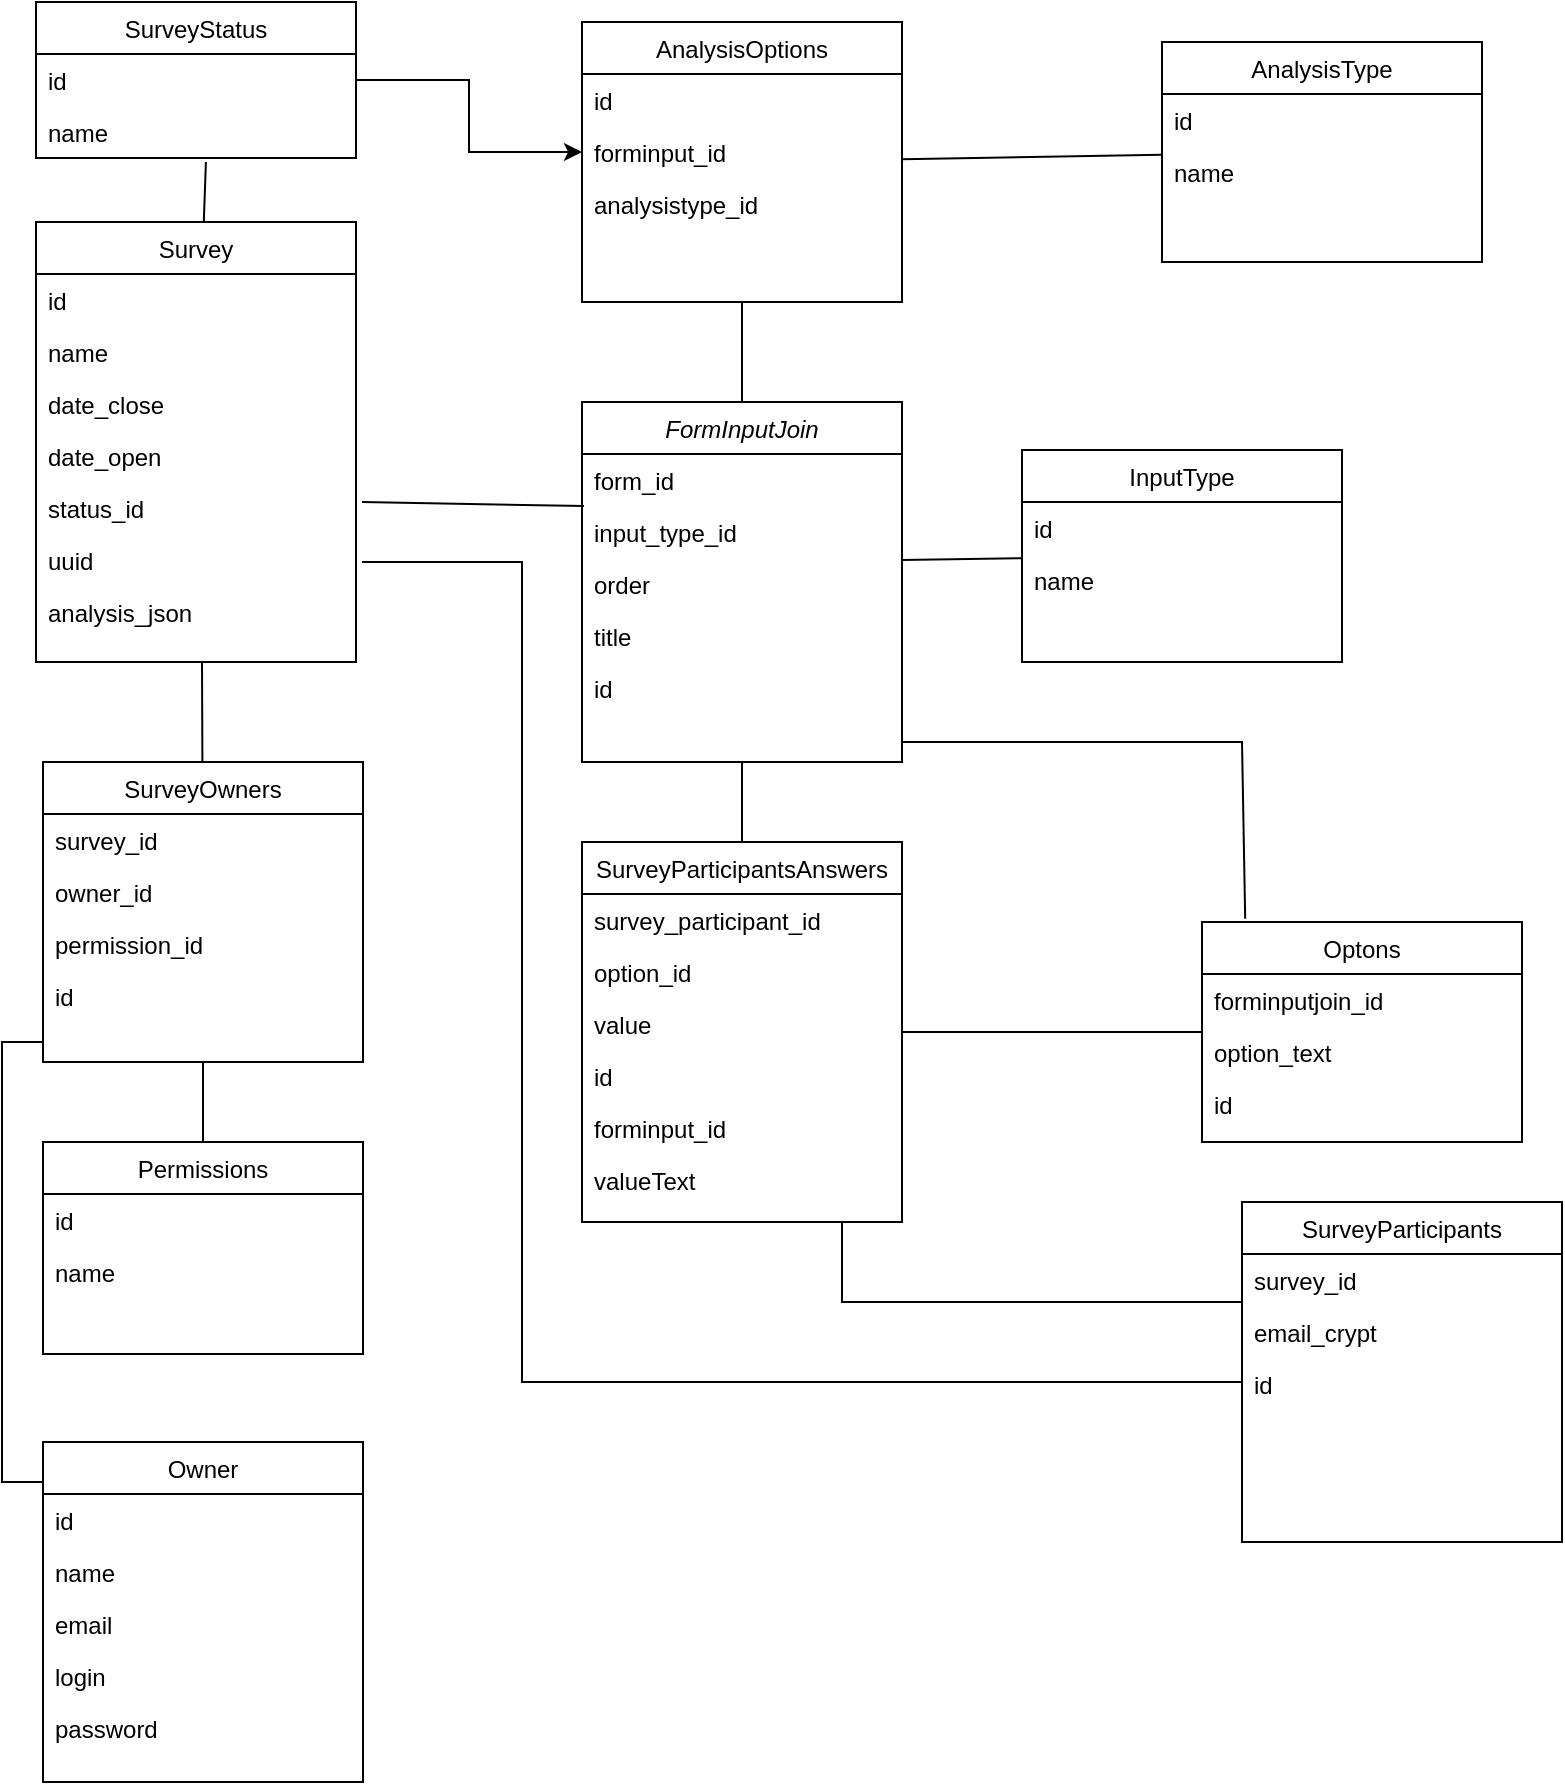<mxfile version="22.1.5" type="github">
  <diagram id="C5RBs43oDa-KdzZeNtuy" name="Page-1">
    <mxGraphModel dx="1195" dy="605" grid="1" gridSize="10" guides="1" tooltips="1" connect="1" arrows="1" fold="1" page="1" pageScale="1" pageWidth="827" pageHeight="1169" math="0" shadow="0">
      <root>
        <mxCell id="WIyWlLk6GJQsqaUBKTNV-0" />
        <mxCell id="WIyWlLk6GJQsqaUBKTNV-1" parent="WIyWlLk6GJQsqaUBKTNV-0" />
        <mxCell id="zkfFHV4jXpPFQw0GAbJ--0" value="FormInputJoin" style="swimlane;fontStyle=2;align=center;verticalAlign=top;childLayout=stackLayout;horizontal=1;startSize=26;horizontalStack=0;resizeParent=1;resizeLast=0;collapsible=1;marginBottom=0;rounded=0;shadow=0;strokeWidth=1;" parent="WIyWlLk6GJQsqaUBKTNV-1" vertex="1">
          <mxGeometry x="310" y="270" width="160" height="180" as="geometry">
            <mxRectangle x="230" y="140" width="160" height="26" as="alternateBounds" />
          </mxGeometry>
        </mxCell>
        <mxCell id="zkfFHV4jXpPFQw0GAbJ--1" value="form_id" style="text;align=left;verticalAlign=top;spacingLeft=4;spacingRight=4;overflow=hidden;rotatable=0;points=[[0,0.5],[1,0.5]];portConstraint=eastwest;" parent="zkfFHV4jXpPFQw0GAbJ--0" vertex="1">
          <mxGeometry y="26" width="160" height="26" as="geometry" />
        </mxCell>
        <mxCell id="zkfFHV4jXpPFQw0GAbJ--2" value="input_type_id" style="text;align=left;verticalAlign=top;spacingLeft=4;spacingRight=4;overflow=hidden;rotatable=0;points=[[0,0.5],[1,0.5]];portConstraint=eastwest;rounded=0;shadow=0;html=0;" parent="zkfFHV4jXpPFQw0GAbJ--0" vertex="1">
          <mxGeometry y="52" width="160" height="26" as="geometry" />
        </mxCell>
        <mxCell id="zkfFHV4jXpPFQw0GAbJ--3" value="order" style="text;align=left;verticalAlign=top;spacingLeft=4;spacingRight=4;overflow=hidden;rotatable=0;points=[[0,0.5],[1,0.5]];portConstraint=eastwest;rounded=0;shadow=0;html=0;" parent="zkfFHV4jXpPFQw0GAbJ--0" vertex="1">
          <mxGeometry y="78" width="160" height="26" as="geometry" />
        </mxCell>
        <mxCell id="u7bgGWSY8uR-W4dwmGND-0" value="title" style="text;align=left;verticalAlign=top;spacingLeft=4;spacingRight=4;overflow=hidden;rotatable=0;points=[[0,0.5],[1,0.5]];portConstraint=eastwest;rounded=0;shadow=0;html=0;" parent="zkfFHV4jXpPFQw0GAbJ--0" vertex="1">
          <mxGeometry y="104" width="160" height="26" as="geometry" />
        </mxCell>
        <mxCell id="8-GbtZwTEeItu25B0TSr-12" value="id" style="text;align=left;verticalAlign=top;spacingLeft=4;spacingRight=4;overflow=hidden;rotatable=0;points=[[0,0.5],[1,0.5]];portConstraint=eastwest;rounded=0;shadow=0;html=0;" parent="zkfFHV4jXpPFQw0GAbJ--0" vertex="1">
          <mxGeometry y="130" width="160" height="26" as="geometry" />
        </mxCell>
        <mxCell id="zkfFHV4jXpPFQw0GAbJ--17" value="InputType" style="swimlane;fontStyle=0;align=center;verticalAlign=top;childLayout=stackLayout;horizontal=1;startSize=26;horizontalStack=0;resizeParent=1;resizeLast=0;collapsible=1;marginBottom=0;rounded=0;shadow=0;strokeWidth=1;" parent="WIyWlLk6GJQsqaUBKTNV-1" vertex="1">
          <mxGeometry x="530" y="294" width="160" height="106" as="geometry">
            <mxRectangle x="550" y="140" width="160" height="26" as="alternateBounds" />
          </mxGeometry>
        </mxCell>
        <mxCell id="zkfFHV4jXpPFQw0GAbJ--18" value="id&#xa;" style="text;align=left;verticalAlign=top;spacingLeft=4;spacingRight=4;overflow=hidden;rotatable=0;points=[[0,0.5],[1,0.5]];portConstraint=eastwest;" parent="zkfFHV4jXpPFQw0GAbJ--17" vertex="1">
          <mxGeometry y="26" width="160" height="26" as="geometry" />
        </mxCell>
        <mxCell id="zkfFHV4jXpPFQw0GAbJ--19" value="name" style="text;align=left;verticalAlign=top;spacingLeft=4;spacingRight=4;overflow=hidden;rotatable=0;points=[[0,0.5],[1,0.5]];portConstraint=eastwest;rounded=0;shadow=0;html=0;" parent="zkfFHV4jXpPFQw0GAbJ--17" vertex="1">
          <mxGeometry y="52" width="160" height="26" as="geometry" />
        </mxCell>
        <mxCell id="kOu6i0DTDplSP8PJNy0f-0" value="Survey" style="swimlane;fontStyle=0;align=center;verticalAlign=top;childLayout=stackLayout;horizontal=1;startSize=26;horizontalStack=0;resizeParent=1;resizeLast=0;collapsible=1;marginBottom=0;rounded=0;shadow=0;strokeWidth=1;" parent="WIyWlLk6GJQsqaUBKTNV-1" vertex="1">
          <mxGeometry x="37" y="180" width="160" height="220" as="geometry">
            <mxRectangle x="550" y="140" width="160" height="26" as="alternateBounds" />
          </mxGeometry>
        </mxCell>
        <mxCell id="kOu6i0DTDplSP8PJNy0f-1" value="id&#xa;" style="text;align=left;verticalAlign=top;spacingLeft=4;spacingRight=4;overflow=hidden;rotatable=0;points=[[0,0.5],[1,0.5]];portConstraint=eastwest;" parent="kOu6i0DTDplSP8PJNy0f-0" vertex="1">
          <mxGeometry y="26" width="160" height="26" as="geometry" />
        </mxCell>
        <mxCell id="kOu6i0DTDplSP8PJNy0f-2" value="name" style="text;align=left;verticalAlign=top;spacingLeft=4;spacingRight=4;overflow=hidden;rotatable=0;points=[[0,0.5],[1,0.5]];portConstraint=eastwest;rounded=0;shadow=0;html=0;" parent="kOu6i0DTDplSP8PJNy0f-0" vertex="1">
          <mxGeometry y="52" width="160" height="26" as="geometry" />
        </mxCell>
        <mxCell id="kOu6i0DTDplSP8PJNy0f-6" value="date_close" style="text;align=left;verticalAlign=top;spacingLeft=4;spacingRight=4;overflow=hidden;rotatable=0;points=[[0,0.5],[1,0.5]];portConstraint=eastwest;rounded=0;shadow=0;html=0;" parent="kOu6i0DTDplSP8PJNy0f-0" vertex="1">
          <mxGeometry y="78" width="160" height="26" as="geometry" />
        </mxCell>
        <mxCell id="kOu6i0DTDplSP8PJNy0f-7" value="date_open" style="text;align=left;verticalAlign=top;spacingLeft=4;spacingRight=4;overflow=hidden;rotatable=0;points=[[0,0.5],[1,0.5]];portConstraint=eastwest;rounded=0;shadow=0;html=0;" parent="kOu6i0DTDplSP8PJNy0f-0" vertex="1">
          <mxGeometry y="104" width="160" height="26" as="geometry" />
        </mxCell>
        <mxCell id="xaTZQaY_MayB-QyOURoL-6" value="status_id" style="text;align=left;verticalAlign=top;spacingLeft=4;spacingRight=4;overflow=hidden;rotatable=0;points=[[0,0.5],[1,0.5]];portConstraint=eastwest;rounded=0;shadow=0;html=0;" vertex="1" parent="kOu6i0DTDplSP8PJNy0f-0">
          <mxGeometry y="130" width="160" height="26" as="geometry" />
        </mxCell>
        <mxCell id="xaTZQaY_MayB-QyOURoL-7" value="uuid" style="text;align=left;verticalAlign=top;spacingLeft=4;spacingRight=4;overflow=hidden;rotatable=0;points=[[0,0.5],[1,0.5]];portConstraint=eastwest;rounded=0;shadow=0;html=0;" vertex="1" parent="kOu6i0DTDplSP8PJNy0f-0">
          <mxGeometry y="156" width="160" height="26" as="geometry" />
        </mxCell>
        <mxCell id="xaTZQaY_MayB-QyOURoL-8" value="analysis_json" style="text;align=left;verticalAlign=top;spacingLeft=4;spacingRight=4;overflow=hidden;rotatable=0;points=[[0,0.5],[1,0.5]];portConstraint=eastwest;rounded=0;shadow=0;html=0;" vertex="1" parent="kOu6i0DTDplSP8PJNy0f-0">
          <mxGeometry y="182" width="160" height="26" as="geometry" />
        </mxCell>
        <mxCell id="kOu6i0DTDplSP8PJNy0f-10" value="" style="endArrow=none;html=1;rounded=0;entryX=0.006;entryY=0;entryDx=0;entryDy=0;entryPerimeter=0;" parent="WIyWlLk6GJQsqaUBKTNV-1" target="zkfFHV4jXpPFQw0GAbJ--2" edge="1">
          <mxGeometry width="50" height="50" relative="1" as="geometry">
            <mxPoint x="200" y="320" as="sourcePoint" />
            <mxPoint x="440" y="400" as="targetPoint" />
          </mxGeometry>
        </mxCell>
        <mxCell id="u7bgGWSY8uR-W4dwmGND-2" value="Owner" style="swimlane;fontStyle=0;align=center;verticalAlign=top;childLayout=stackLayout;horizontal=1;startSize=26;horizontalStack=0;resizeParent=1;resizeLast=0;collapsible=1;marginBottom=0;rounded=0;shadow=0;strokeWidth=1;" parent="WIyWlLk6GJQsqaUBKTNV-1" vertex="1">
          <mxGeometry x="40.5" y="790" width="160" height="170" as="geometry">
            <mxRectangle x="550" y="140" width="160" height="26" as="alternateBounds" />
          </mxGeometry>
        </mxCell>
        <mxCell id="u7bgGWSY8uR-W4dwmGND-3" value="id&#xa;" style="text;align=left;verticalAlign=top;spacingLeft=4;spacingRight=4;overflow=hidden;rotatable=0;points=[[0,0.5],[1,0.5]];portConstraint=eastwest;" parent="u7bgGWSY8uR-W4dwmGND-2" vertex="1">
          <mxGeometry y="26" width="160" height="26" as="geometry" />
        </mxCell>
        <mxCell id="u7bgGWSY8uR-W4dwmGND-5" value="name" style="text;align=left;verticalAlign=top;spacingLeft=4;spacingRight=4;overflow=hidden;rotatable=0;points=[[0,0.5],[1,0.5]];portConstraint=eastwest;rounded=0;shadow=0;html=0;" parent="u7bgGWSY8uR-W4dwmGND-2" vertex="1">
          <mxGeometry y="52" width="160" height="26" as="geometry" />
        </mxCell>
        <mxCell id="u7bgGWSY8uR-W4dwmGND-6" value="email" style="text;align=left;verticalAlign=top;spacingLeft=4;spacingRight=4;overflow=hidden;rotatable=0;points=[[0,0.5],[1,0.5]];portConstraint=eastwest;rounded=0;shadow=0;html=0;" parent="u7bgGWSY8uR-W4dwmGND-2" vertex="1">
          <mxGeometry y="78" width="160" height="26" as="geometry" />
        </mxCell>
        <mxCell id="u7bgGWSY8uR-W4dwmGND-7" value="login" style="text;align=left;verticalAlign=top;spacingLeft=4;spacingRight=4;overflow=hidden;rotatable=0;points=[[0,0.5],[1,0.5]];portConstraint=eastwest;rounded=0;shadow=0;html=0;" parent="u7bgGWSY8uR-W4dwmGND-2" vertex="1">
          <mxGeometry y="104" width="160" height="26" as="geometry" />
        </mxCell>
        <mxCell id="u7bgGWSY8uR-W4dwmGND-8" value="password" style="text;align=left;verticalAlign=top;spacingLeft=4;spacingRight=4;overflow=hidden;rotatable=0;points=[[0,0.5],[1,0.5]];portConstraint=eastwest;rounded=0;shadow=0;html=0;" parent="u7bgGWSY8uR-W4dwmGND-2" vertex="1">
          <mxGeometry y="130" width="160" height="26" as="geometry" />
        </mxCell>
        <mxCell id="u7bgGWSY8uR-W4dwmGND-10" value="SurveyOwners" style="swimlane;fontStyle=0;align=center;verticalAlign=top;childLayout=stackLayout;horizontal=1;startSize=26;horizontalStack=0;resizeParent=1;resizeLast=0;collapsible=1;marginBottom=0;rounded=0;shadow=0;strokeWidth=1;" parent="WIyWlLk6GJQsqaUBKTNV-1" vertex="1">
          <mxGeometry x="40.5" y="450" width="160" height="150" as="geometry">
            <mxRectangle x="550" y="140" width="160" height="26" as="alternateBounds" />
          </mxGeometry>
        </mxCell>
        <mxCell id="u7bgGWSY8uR-W4dwmGND-11" value="survey_id" style="text;align=left;verticalAlign=top;spacingLeft=4;spacingRight=4;overflow=hidden;rotatable=0;points=[[0,0.5],[1,0.5]];portConstraint=eastwest;" parent="u7bgGWSY8uR-W4dwmGND-10" vertex="1">
          <mxGeometry y="26" width="160" height="26" as="geometry" />
        </mxCell>
        <mxCell id="u7bgGWSY8uR-W4dwmGND-12" value="owner_id" style="text;align=left;verticalAlign=top;spacingLeft=4;spacingRight=4;overflow=hidden;rotatable=0;points=[[0,0.5],[1,0.5]];portConstraint=eastwest;rounded=0;shadow=0;html=0;" parent="u7bgGWSY8uR-W4dwmGND-10" vertex="1">
          <mxGeometry y="52" width="160" height="26" as="geometry" />
        </mxCell>
        <mxCell id="u7bgGWSY8uR-W4dwmGND-13" value="permission_id" style="text;align=left;verticalAlign=top;spacingLeft=4;spacingRight=4;overflow=hidden;rotatable=0;points=[[0,0.5],[1,0.5]];portConstraint=eastwest;rounded=0;shadow=0;html=0;" parent="u7bgGWSY8uR-W4dwmGND-10" vertex="1">
          <mxGeometry y="78" width="160" height="26" as="geometry" />
        </mxCell>
        <mxCell id="8-GbtZwTEeItu25B0TSr-10" value="id" style="text;align=left;verticalAlign=top;spacingLeft=4;spacingRight=4;overflow=hidden;rotatable=0;points=[[0,0.5],[1,0.5]];portConstraint=eastwest;rounded=0;shadow=0;html=0;" parent="u7bgGWSY8uR-W4dwmGND-10" vertex="1">
          <mxGeometry y="104" width="160" height="26" as="geometry" />
        </mxCell>
        <mxCell id="u7bgGWSY8uR-W4dwmGND-18" value="Optons" style="swimlane;fontStyle=0;align=center;verticalAlign=top;childLayout=stackLayout;horizontal=1;startSize=26;horizontalStack=0;resizeParent=1;resizeLast=0;collapsible=1;marginBottom=0;rounded=0;shadow=0;strokeWidth=1;" parent="WIyWlLk6GJQsqaUBKTNV-1" vertex="1">
          <mxGeometry x="620" y="530" width="160" height="110" as="geometry">
            <mxRectangle x="550" y="140" width="160" height="26" as="alternateBounds" />
          </mxGeometry>
        </mxCell>
        <mxCell id="u7bgGWSY8uR-W4dwmGND-19" value="forminputjoin_id" style="text;align=left;verticalAlign=top;spacingLeft=4;spacingRight=4;overflow=hidden;rotatable=0;points=[[0,0.5],[1,0.5]];portConstraint=eastwest;" parent="u7bgGWSY8uR-W4dwmGND-18" vertex="1">
          <mxGeometry y="26" width="160" height="26" as="geometry" />
        </mxCell>
        <mxCell id="u7bgGWSY8uR-W4dwmGND-20" value="option_text" style="text;align=left;verticalAlign=top;spacingLeft=4;spacingRight=4;overflow=hidden;rotatable=0;points=[[0,0.5],[1,0.5]];portConstraint=eastwest;rounded=0;shadow=0;html=0;" parent="u7bgGWSY8uR-W4dwmGND-18" vertex="1">
          <mxGeometry y="52" width="160" height="26" as="geometry" />
        </mxCell>
        <mxCell id="u7bgGWSY8uR-W4dwmGND-37" value="id&#xa;" style="text;align=left;verticalAlign=top;spacingLeft=4;spacingRight=4;overflow=hidden;rotatable=0;points=[[0,0.5],[1,0.5]];portConstraint=eastwest;" parent="u7bgGWSY8uR-W4dwmGND-18" vertex="1">
          <mxGeometry y="78" width="160" height="26" as="geometry" />
        </mxCell>
        <mxCell id="u7bgGWSY8uR-W4dwmGND-24" value="SurveyParticipants" style="swimlane;fontStyle=0;align=center;verticalAlign=top;childLayout=stackLayout;horizontal=1;startSize=26;horizontalStack=0;resizeParent=1;resizeLast=0;collapsible=1;marginBottom=0;rounded=0;shadow=0;strokeWidth=1;" parent="WIyWlLk6GJQsqaUBKTNV-1" vertex="1">
          <mxGeometry x="640" y="670" width="160" height="170" as="geometry">
            <mxRectangle x="550" y="140" width="160" height="26" as="alternateBounds" />
          </mxGeometry>
        </mxCell>
        <mxCell id="u7bgGWSY8uR-W4dwmGND-25" value="survey_id" style="text;align=left;verticalAlign=top;spacingLeft=4;spacingRight=4;overflow=hidden;rotatable=0;points=[[0,0.5],[1,0.5]];portConstraint=eastwest;" parent="u7bgGWSY8uR-W4dwmGND-24" vertex="1">
          <mxGeometry y="26" width="160" height="26" as="geometry" />
        </mxCell>
        <mxCell id="u7bgGWSY8uR-W4dwmGND-26" value="email_crypt" style="text;align=left;verticalAlign=top;spacingLeft=4;spacingRight=4;overflow=hidden;rotatable=0;points=[[0,0.5],[1,0.5]];portConstraint=eastwest;rounded=0;shadow=0;html=0;" parent="u7bgGWSY8uR-W4dwmGND-24" vertex="1">
          <mxGeometry y="52" width="160" height="26" as="geometry" />
        </mxCell>
        <mxCell id="u7bgGWSY8uR-W4dwmGND-30" value="id&#xa;" style="text;align=left;verticalAlign=top;spacingLeft=4;spacingRight=4;overflow=hidden;rotatable=0;points=[[0,0.5],[1,0.5]];portConstraint=eastwest;" parent="u7bgGWSY8uR-W4dwmGND-24" vertex="1">
          <mxGeometry y="78" width="160" height="26" as="geometry" />
        </mxCell>
        <mxCell id="u7bgGWSY8uR-W4dwmGND-31" value="SurveyParticipantsAnswers" style="swimlane;fontStyle=0;align=center;verticalAlign=top;childLayout=stackLayout;horizontal=1;startSize=26;horizontalStack=0;resizeParent=1;resizeLast=0;collapsible=1;marginBottom=0;rounded=0;shadow=0;strokeWidth=1;" parent="WIyWlLk6GJQsqaUBKTNV-1" vertex="1">
          <mxGeometry x="310" y="490" width="160" height="190" as="geometry">
            <mxRectangle x="550" y="140" width="160" height="26" as="alternateBounds" />
          </mxGeometry>
        </mxCell>
        <mxCell id="u7bgGWSY8uR-W4dwmGND-32" value="survey_participant_id" style="text;align=left;verticalAlign=top;spacingLeft=4;spacingRight=4;overflow=hidden;rotatable=0;points=[[0,0.5],[1,0.5]];portConstraint=eastwest;" parent="u7bgGWSY8uR-W4dwmGND-31" vertex="1">
          <mxGeometry y="26" width="160" height="26" as="geometry" />
        </mxCell>
        <mxCell id="u7bgGWSY8uR-W4dwmGND-33" value="option_id" style="text;align=left;verticalAlign=top;spacingLeft=4;spacingRight=4;overflow=hidden;rotatable=0;points=[[0,0.5],[1,0.5]];portConstraint=eastwest;rounded=0;shadow=0;html=0;" parent="u7bgGWSY8uR-W4dwmGND-31" vertex="1">
          <mxGeometry y="52" width="160" height="26" as="geometry" />
        </mxCell>
        <mxCell id="u7bgGWSY8uR-W4dwmGND-34" value="value" style="text;align=left;verticalAlign=top;spacingLeft=4;spacingRight=4;overflow=hidden;rotatable=0;points=[[0,0.5],[1,0.5]];portConstraint=eastwest;rounded=0;shadow=0;html=0;" parent="u7bgGWSY8uR-W4dwmGND-31" vertex="1">
          <mxGeometry y="78" width="160" height="26" as="geometry" />
        </mxCell>
        <mxCell id="u7bgGWSY8uR-W4dwmGND-36" value="id&#xa;" style="text;align=left;verticalAlign=top;spacingLeft=4;spacingRight=4;overflow=hidden;rotatable=0;points=[[0,0.5],[1,0.5]];portConstraint=eastwest;" parent="u7bgGWSY8uR-W4dwmGND-31" vertex="1">
          <mxGeometry y="104" width="160" height="26" as="geometry" />
        </mxCell>
        <mxCell id="8-GbtZwTEeItu25B0TSr-8" value="forminput_id" style="text;align=left;verticalAlign=top;spacingLeft=4;spacingRight=4;overflow=hidden;rotatable=0;points=[[0,0.5],[1,0.5]];portConstraint=eastwest;rounded=0;shadow=0;html=0;" parent="u7bgGWSY8uR-W4dwmGND-31" vertex="1">
          <mxGeometry y="130" width="160" height="26" as="geometry" />
        </mxCell>
        <mxCell id="8-GbtZwTEeItu25B0TSr-24" value="valueText" style="text;align=left;verticalAlign=top;spacingLeft=4;spacingRight=4;overflow=hidden;rotatable=0;points=[[0,0.5],[1,0.5]];portConstraint=eastwest;rounded=0;shadow=0;html=0;" parent="u7bgGWSY8uR-W4dwmGND-31" vertex="1">
          <mxGeometry y="156" width="160" height="26" as="geometry" />
        </mxCell>
        <mxCell id="8-GbtZwTEeItu25B0TSr-0" value="" style="endArrow=none;html=1;rounded=0;" parent="WIyWlLk6GJQsqaUBKTNV-1" source="u7bgGWSY8uR-W4dwmGND-10" edge="1">
          <mxGeometry width="50" height="50" relative="1" as="geometry">
            <mxPoint x="373" y="486" as="sourcePoint" />
            <mxPoint x="120" y="400" as="targetPoint" />
          </mxGeometry>
        </mxCell>
        <mxCell id="8-GbtZwTEeItu25B0TSr-1" value="" style="endArrow=none;html=1;rounded=0;" parent="WIyWlLk6GJQsqaUBKTNV-1" edge="1">
          <mxGeometry width="50" height="50" relative="1" as="geometry">
            <mxPoint x="40" y="810" as="sourcePoint" />
            <mxPoint x="40" y="590" as="targetPoint" />
            <Array as="points">
              <mxPoint x="20" y="810" />
              <mxPoint x="20" y="590" />
            </Array>
          </mxGeometry>
        </mxCell>
        <mxCell id="8-GbtZwTEeItu25B0TSr-2" value="" style="endArrow=none;html=1;rounded=0;" parent="WIyWlLk6GJQsqaUBKTNV-1" edge="1">
          <mxGeometry width="50" height="50" relative="1" as="geometry">
            <mxPoint x="640" y="760" as="sourcePoint" />
            <mxPoint x="200" y="350" as="targetPoint" />
            <Array as="points">
              <mxPoint x="280" y="760" />
              <mxPoint x="280" y="350" />
            </Array>
          </mxGeometry>
        </mxCell>
        <mxCell id="8-GbtZwTEeItu25B0TSr-3" value="" style="endArrow=none;html=1;rounded=0;exitX=0.135;exitY=-0.015;exitDx=0;exitDy=0;exitPerimeter=0;" parent="WIyWlLk6GJQsqaUBKTNV-1" source="u7bgGWSY8uR-W4dwmGND-18" edge="1">
          <mxGeometry width="50" height="50" relative="1" as="geometry">
            <mxPoint x="450" y="520" as="sourcePoint" />
            <mxPoint x="470" y="440" as="targetPoint" />
            <Array as="points">
              <mxPoint x="640" y="440" />
            </Array>
          </mxGeometry>
        </mxCell>
        <mxCell id="8-GbtZwTEeItu25B0TSr-4" value="" style="endArrow=none;html=1;rounded=0;" parent="WIyWlLk6GJQsqaUBKTNV-1" source="u7bgGWSY8uR-W4dwmGND-31" target="u7bgGWSY8uR-W4dwmGND-18" edge="1">
          <mxGeometry width="50" height="50" relative="1" as="geometry">
            <mxPoint x="450" y="520" as="sourcePoint" />
            <mxPoint x="500" y="470" as="targetPoint" />
          </mxGeometry>
        </mxCell>
        <mxCell id="8-GbtZwTEeItu25B0TSr-5" value="" style="endArrow=none;html=1;rounded=0;" parent="WIyWlLk6GJQsqaUBKTNV-1" source="u7bgGWSY8uR-W4dwmGND-24" edge="1">
          <mxGeometry width="50" height="50" relative="1" as="geometry">
            <mxPoint x="450" y="520" as="sourcePoint" />
            <mxPoint x="440" y="680" as="targetPoint" />
            <Array as="points">
              <mxPoint x="640" y="720" />
              <mxPoint x="440" y="720" />
            </Array>
          </mxGeometry>
        </mxCell>
        <mxCell id="8-GbtZwTEeItu25B0TSr-9" value="" style="endArrow=none;html=1;rounded=0;" parent="WIyWlLk6GJQsqaUBKTNV-1" source="u7bgGWSY8uR-W4dwmGND-31" target="zkfFHV4jXpPFQw0GAbJ--0" edge="1">
          <mxGeometry width="50" height="50" relative="1" as="geometry">
            <mxPoint x="450" y="520" as="sourcePoint" />
            <mxPoint x="500" y="470" as="targetPoint" />
          </mxGeometry>
        </mxCell>
        <mxCell id="8-GbtZwTEeItu25B0TSr-13" value="AnalysisOptions" style="swimlane;fontStyle=0;align=center;verticalAlign=top;childLayout=stackLayout;horizontal=1;startSize=26;horizontalStack=0;resizeParent=1;resizeLast=0;collapsible=1;marginBottom=0;rounded=0;shadow=0;strokeWidth=1;" parent="WIyWlLk6GJQsqaUBKTNV-1" vertex="1">
          <mxGeometry x="310" y="80" width="160" height="140" as="geometry">
            <mxRectangle x="550" y="140" width="160" height="26" as="alternateBounds" />
          </mxGeometry>
        </mxCell>
        <mxCell id="8-GbtZwTEeItu25B0TSr-14" value="id&#xa;" style="text;align=left;verticalAlign=top;spacingLeft=4;spacingRight=4;overflow=hidden;rotatable=0;points=[[0,0.5],[1,0.5]];portConstraint=eastwest;" parent="8-GbtZwTEeItu25B0TSr-13" vertex="1">
          <mxGeometry y="26" width="160" height="26" as="geometry" />
        </mxCell>
        <mxCell id="8-GbtZwTEeItu25B0TSr-15" value="forminput_id" style="text;align=left;verticalAlign=top;spacingLeft=4;spacingRight=4;overflow=hidden;rotatable=0;points=[[0,0.5],[1,0.5]];portConstraint=eastwest;rounded=0;shadow=0;html=0;" parent="8-GbtZwTEeItu25B0TSr-13" vertex="1">
          <mxGeometry y="52" width="160" height="26" as="geometry" />
        </mxCell>
        <mxCell id="8-GbtZwTEeItu25B0TSr-16" value="analysistype_id" style="text;align=left;verticalAlign=top;spacingLeft=4;spacingRight=4;overflow=hidden;rotatable=0;points=[[0,0.5],[1,0.5]];portConstraint=eastwest;rounded=0;shadow=0;html=0;" parent="8-GbtZwTEeItu25B0TSr-13" vertex="1">
          <mxGeometry y="78" width="160" height="26" as="geometry" />
        </mxCell>
        <mxCell id="8-GbtZwTEeItu25B0TSr-17" value="" style="endArrow=none;html=1;rounded=0;" parent="WIyWlLk6GJQsqaUBKTNV-1" source="zkfFHV4jXpPFQw0GAbJ--0" target="8-GbtZwTEeItu25B0TSr-13" edge="1">
          <mxGeometry width="50" height="50" relative="1" as="geometry">
            <mxPoint x="450" y="520" as="sourcePoint" />
            <mxPoint x="500" y="470" as="targetPoint" />
          </mxGeometry>
        </mxCell>
        <mxCell id="8-GbtZwTEeItu25B0TSr-18" value="AnalysisType" style="swimlane;fontStyle=0;align=center;verticalAlign=top;childLayout=stackLayout;horizontal=1;startSize=26;horizontalStack=0;resizeParent=1;resizeLast=0;collapsible=1;marginBottom=0;rounded=0;shadow=0;strokeWidth=1;" parent="WIyWlLk6GJQsqaUBKTNV-1" vertex="1">
          <mxGeometry x="600" y="90" width="160" height="110" as="geometry">
            <mxRectangle x="550" y="140" width="160" height="26" as="alternateBounds" />
          </mxGeometry>
        </mxCell>
        <mxCell id="8-GbtZwTEeItu25B0TSr-19" value="id" style="text;align=left;verticalAlign=top;spacingLeft=4;spacingRight=4;overflow=hidden;rotatable=0;points=[[0,0.5],[1,0.5]];portConstraint=eastwest;" parent="8-GbtZwTEeItu25B0TSr-18" vertex="1">
          <mxGeometry y="26" width="160" height="26" as="geometry" />
        </mxCell>
        <mxCell id="8-GbtZwTEeItu25B0TSr-20" value="name" style="text;align=left;verticalAlign=top;spacingLeft=4;spacingRight=4;overflow=hidden;rotatable=0;points=[[0,0.5],[1,0.5]];portConstraint=eastwest;rounded=0;shadow=0;html=0;" parent="8-GbtZwTEeItu25B0TSr-18" vertex="1">
          <mxGeometry y="52" width="160" height="26" as="geometry" />
        </mxCell>
        <mxCell id="8-GbtZwTEeItu25B0TSr-22" value="" style="endArrow=none;html=1;rounded=0;" parent="WIyWlLk6GJQsqaUBKTNV-1" source="8-GbtZwTEeItu25B0TSr-13" target="8-GbtZwTEeItu25B0TSr-18" edge="1">
          <mxGeometry width="50" height="50" relative="1" as="geometry">
            <mxPoint x="450" y="520" as="sourcePoint" />
            <mxPoint x="500" y="470" as="targetPoint" />
          </mxGeometry>
        </mxCell>
        <mxCell id="8-GbtZwTEeItu25B0TSr-23" value="" style="endArrow=none;html=1;rounded=0;exitX=1;exitY=0.038;exitDx=0;exitDy=0;exitPerimeter=0;" parent="WIyWlLk6GJQsqaUBKTNV-1" source="zkfFHV4jXpPFQw0GAbJ--3" target="zkfFHV4jXpPFQw0GAbJ--17" edge="1">
          <mxGeometry width="50" height="50" relative="1" as="geometry">
            <mxPoint x="450" y="520" as="sourcePoint" />
            <mxPoint x="500" y="470" as="targetPoint" />
          </mxGeometry>
        </mxCell>
        <mxCell id="FLMcfcCPaVBWkpBxLue3-0" value="Permissions" style="swimlane;fontStyle=0;align=center;verticalAlign=top;childLayout=stackLayout;horizontal=1;startSize=26;horizontalStack=0;resizeParent=1;resizeLast=0;collapsible=1;marginBottom=0;rounded=0;shadow=0;strokeWidth=1;" parent="WIyWlLk6GJQsqaUBKTNV-1" vertex="1">
          <mxGeometry x="40.5" y="640" width="160" height="106" as="geometry">
            <mxRectangle x="550" y="140" width="160" height="26" as="alternateBounds" />
          </mxGeometry>
        </mxCell>
        <mxCell id="FLMcfcCPaVBWkpBxLue3-1" value="id&#xa;" style="text;align=left;verticalAlign=top;spacingLeft=4;spacingRight=4;overflow=hidden;rotatable=0;points=[[0,0.5],[1,0.5]];portConstraint=eastwest;" parent="FLMcfcCPaVBWkpBxLue3-0" vertex="1">
          <mxGeometry y="26" width="160" height="26" as="geometry" />
        </mxCell>
        <mxCell id="FLMcfcCPaVBWkpBxLue3-2" value="name" style="text;align=left;verticalAlign=top;spacingLeft=4;spacingRight=4;overflow=hidden;rotatable=0;points=[[0,0.5],[1,0.5]];portConstraint=eastwest;rounded=0;shadow=0;html=0;" parent="FLMcfcCPaVBWkpBxLue3-0" vertex="1">
          <mxGeometry y="52" width="160" height="26" as="geometry" />
        </mxCell>
        <mxCell id="FLMcfcCPaVBWkpBxLue3-3" value="" style="endArrow=none;html=1;rounded=0;" parent="WIyWlLk6GJQsqaUBKTNV-1" source="FLMcfcCPaVBWkpBxLue3-0" target="u7bgGWSY8uR-W4dwmGND-10" edge="1">
          <mxGeometry width="50" height="50" relative="1" as="geometry">
            <mxPoint x="390" y="600" as="sourcePoint" />
            <mxPoint x="440" y="550" as="targetPoint" />
          </mxGeometry>
        </mxCell>
        <mxCell id="xaTZQaY_MayB-QyOURoL-3" value="" style="edgeStyle=orthogonalEdgeStyle;rounded=0;orthogonalLoop=1;jettySize=auto;html=1;" edge="1" parent="WIyWlLk6GJQsqaUBKTNV-1" source="xaTZQaY_MayB-QyOURoL-0" target="8-GbtZwTEeItu25B0TSr-15">
          <mxGeometry relative="1" as="geometry" />
        </mxCell>
        <mxCell id="xaTZQaY_MayB-QyOURoL-0" value="SurveyStatus" style="swimlane;fontStyle=0;align=center;verticalAlign=top;childLayout=stackLayout;horizontal=1;startSize=26;horizontalStack=0;resizeParent=1;resizeLast=0;collapsible=1;marginBottom=0;rounded=0;shadow=0;strokeWidth=1;" vertex="1" parent="WIyWlLk6GJQsqaUBKTNV-1">
          <mxGeometry x="37" y="70" width="160" height="78" as="geometry">
            <mxRectangle x="550" y="140" width="160" height="26" as="alternateBounds" />
          </mxGeometry>
        </mxCell>
        <mxCell id="xaTZQaY_MayB-QyOURoL-1" value="id" style="text;align=left;verticalAlign=top;spacingLeft=4;spacingRight=4;overflow=hidden;rotatable=0;points=[[0,0.5],[1,0.5]];portConstraint=eastwest;" vertex="1" parent="xaTZQaY_MayB-QyOURoL-0">
          <mxGeometry y="26" width="160" height="26" as="geometry" />
        </mxCell>
        <mxCell id="xaTZQaY_MayB-QyOURoL-2" value="name" style="text;align=left;verticalAlign=top;spacingLeft=4;spacingRight=4;overflow=hidden;rotatable=0;points=[[0,0.5],[1,0.5]];portConstraint=eastwest;rounded=0;shadow=0;html=0;" vertex="1" parent="xaTZQaY_MayB-QyOURoL-0">
          <mxGeometry y="52" width="160" height="26" as="geometry" />
        </mxCell>
        <mxCell id="xaTZQaY_MayB-QyOURoL-4" value="" style="endArrow=none;html=1;rounded=0;entryX=0.531;entryY=1.077;entryDx=0;entryDy=0;entryPerimeter=0;" edge="1" parent="WIyWlLk6GJQsqaUBKTNV-1" source="kOu6i0DTDplSP8PJNy0f-0" target="xaTZQaY_MayB-QyOURoL-2">
          <mxGeometry width="50" height="50" relative="1" as="geometry">
            <mxPoint x="440" y="440" as="sourcePoint" />
            <mxPoint x="490" y="390" as="targetPoint" />
          </mxGeometry>
        </mxCell>
      </root>
    </mxGraphModel>
  </diagram>
</mxfile>
